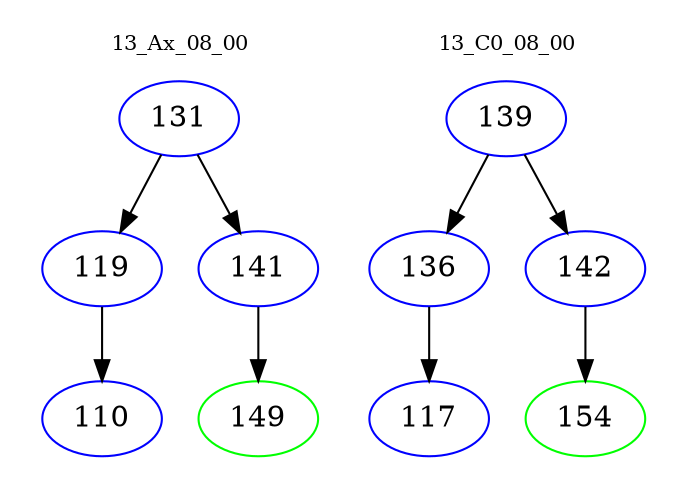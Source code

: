 digraph{
subgraph cluster_0 {
color = white
label = "13_Ax_08_00";
fontsize=10;
T0_131 [label="131", color="blue"]
T0_131 -> T0_119 [color="black"]
T0_119 [label="119", color="blue"]
T0_119 -> T0_110 [color="black"]
T0_110 [label="110", color="blue"]
T0_131 -> T0_141 [color="black"]
T0_141 [label="141", color="blue"]
T0_141 -> T0_149 [color="black"]
T0_149 [label="149", color="green"]
}
subgraph cluster_1 {
color = white
label = "13_C0_08_00";
fontsize=10;
T1_139 [label="139", color="blue"]
T1_139 -> T1_136 [color="black"]
T1_136 [label="136", color="blue"]
T1_136 -> T1_117 [color="black"]
T1_117 [label="117", color="blue"]
T1_139 -> T1_142 [color="black"]
T1_142 [label="142", color="blue"]
T1_142 -> T1_154 [color="black"]
T1_154 [label="154", color="green"]
}
}
